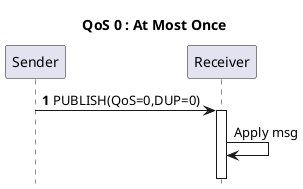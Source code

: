 @startuml

hide footbox
!pragma teoz true

title QoS 0 : At Most Once

participant Sender as S
participant Receiver as R


S -> R : <b>1</b> PUBLISH(QoS=0,DUP=0)
activate R
R -> R : Apply msg
||10||
deactivate R

@enduml